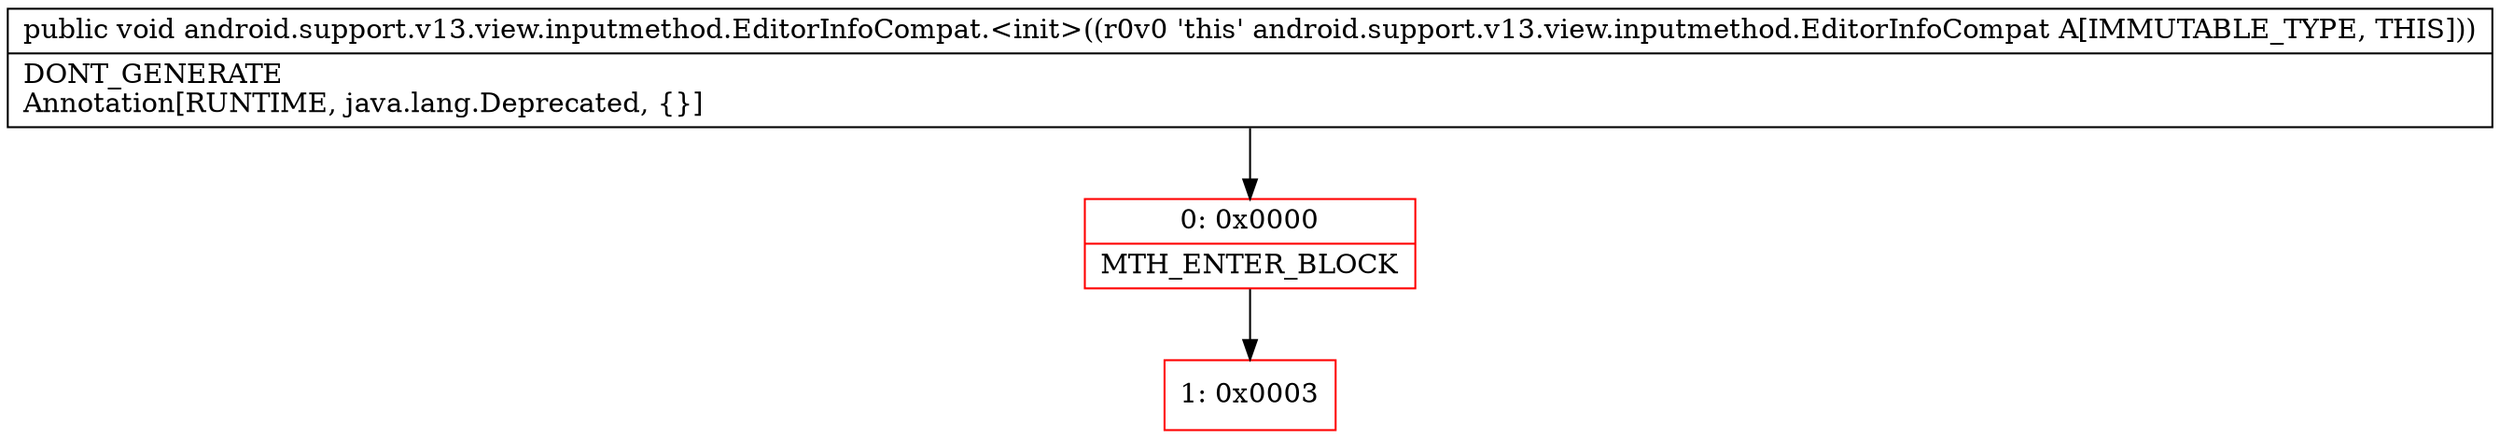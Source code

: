 digraph "CFG forandroid.support.v13.view.inputmethod.EditorInfoCompat.\<init\>()V" {
subgraph cluster_Region_1723446061 {
label = "R(0)";
node [shape=record,color=blue];
}
Node_0 [shape=record,color=red,label="{0\:\ 0x0000|MTH_ENTER_BLOCK\l}"];
Node_1 [shape=record,color=red,label="{1\:\ 0x0003}"];
MethodNode[shape=record,label="{public void android.support.v13.view.inputmethod.EditorInfoCompat.\<init\>((r0v0 'this' android.support.v13.view.inputmethod.EditorInfoCompat A[IMMUTABLE_TYPE, THIS]))  | DONT_GENERATE\lAnnotation[RUNTIME, java.lang.Deprecated, \{\}]\l}"];
MethodNode -> Node_0;
Node_0 -> Node_1;
}

